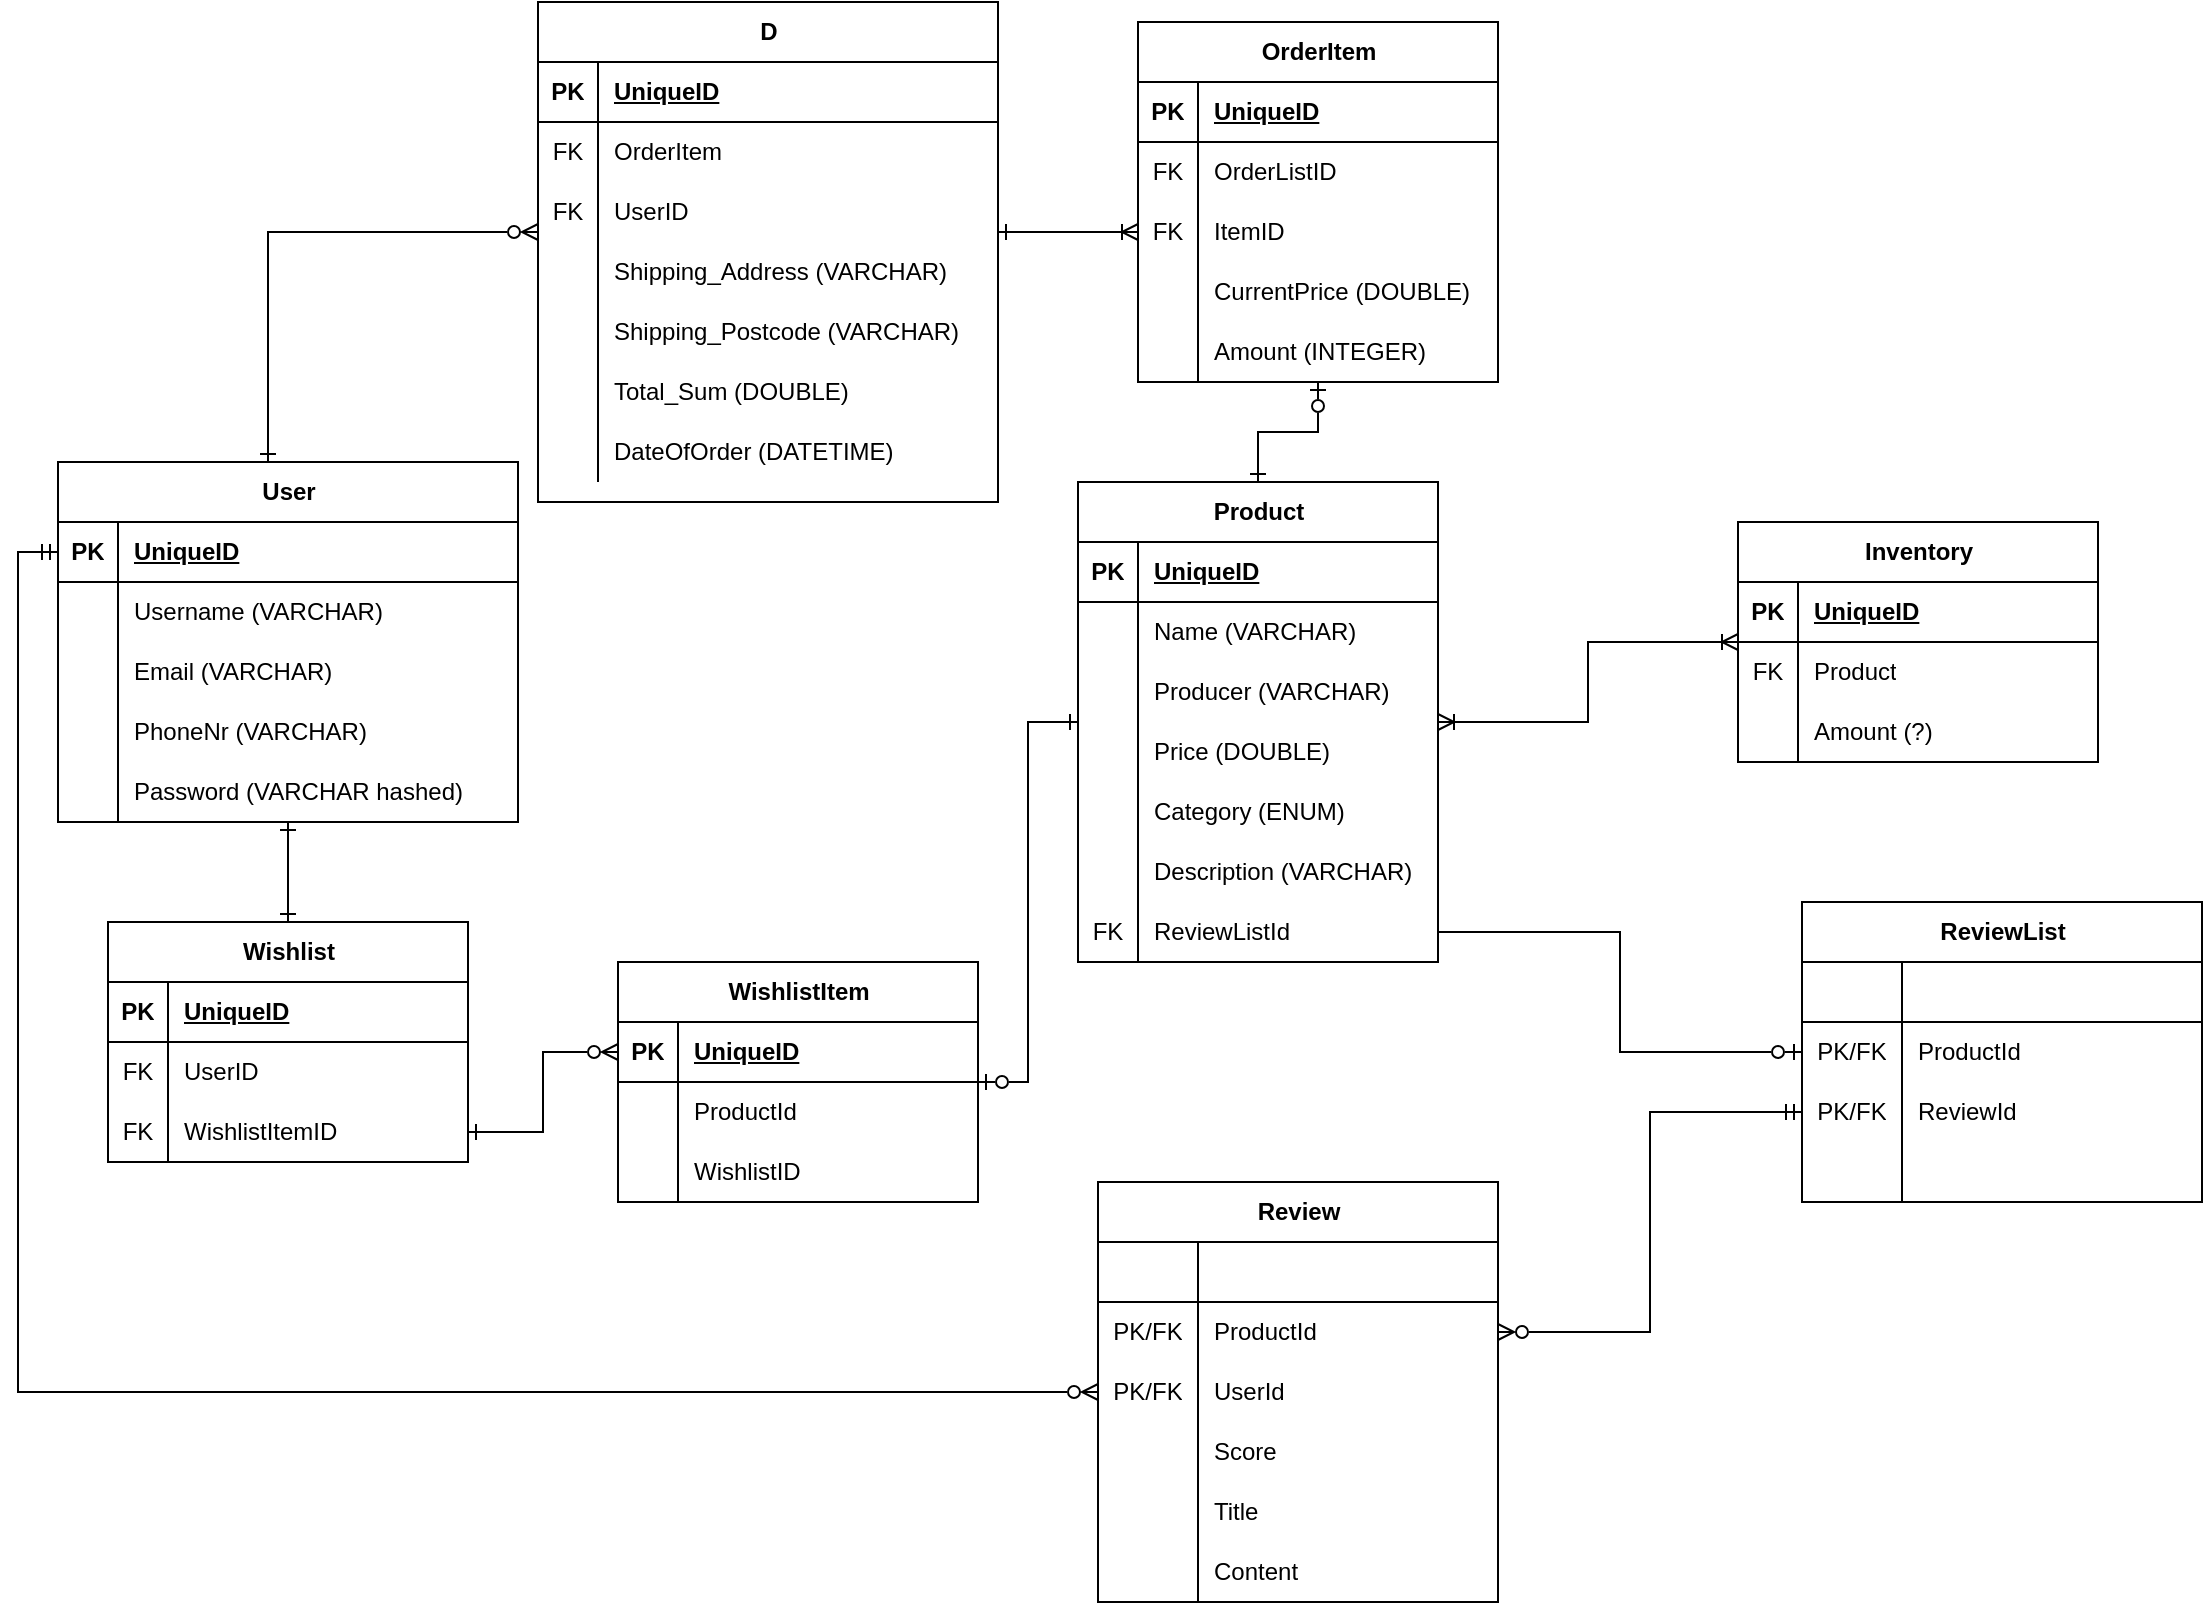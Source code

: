 <mxfile version="24.0.7" type="github">
  <diagram id="R2lEEEUBdFMjLlhIrx00" name="Page-1">
    <mxGraphModel dx="2029" dy="629" grid="1" gridSize="10" guides="1" tooltips="1" connect="1" arrows="1" fold="1" page="1" pageScale="1" pageWidth="850" pageHeight="1100" math="0" shadow="0" extFonts="Permanent Marker^https://fonts.googleapis.com/css?family=Permanent+Marker">
      <root>
        <mxCell id="0" />
        <mxCell id="1" parent="0" />
        <mxCell id="DJUiow1Cfxg7lf9cfvdD-34" style="edgeStyle=orthogonalEdgeStyle;rounded=0;orthogonalLoop=1;jettySize=auto;html=1;startArrow=ERone;startFill=0;endArrow=ERzeroToMany;endFill=0;" parent="1" source="th27oVqw4WXp6a2z_msf-1" target="th27oVqw4WXp6a2z_msf-30" edge="1">
          <mxGeometry relative="1" as="geometry">
            <Array as="points">
              <mxPoint x="-715" y="175" />
            </Array>
          </mxGeometry>
        </mxCell>
        <mxCell id="DJUiow1Cfxg7lf9cfvdD-64" style="edgeStyle=orthogonalEdgeStyle;rounded=0;orthogonalLoop=1;jettySize=auto;html=1;startArrow=ERone;startFill=0;endArrow=ERone;endFill=0;" parent="1" source="th27oVqw4WXp6a2z_msf-1" target="DJUiow1Cfxg7lf9cfvdD-36" edge="1">
          <mxGeometry relative="1" as="geometry" />
        </mxCell>
        <mxCell id="th27oVqw4WXp6a2z_msf-1" value="User" style="shape=table;startSize=30;container=1;collapsible=1;childLayout=tableLayout;fixedRows=1;rowLines=0;fontStyle=1;align=center;resizeLast=1;html=1;" parent="1" vertex="1">
          <mxGeometry x="-820" y="290" width="230" height="180" as="geometry" />
        </mxCell>
        <mxCell id="th27oVqw4WXp6a2z_msf-2" value="" style="shape=tableRow;horizontal=0;startSize=0;swimlaneHead=0;swimlaneBody=0;fillColor=none;collapsible=0;dropTarget=0;points=[[0,0.5],[1,0.5]];portConstraint=eastwest;top=0;left=0;right=0;bottom=1;" parent="th27oVqw4WXp6a2z_msf-1" vertex="1">
          <mxGeometry y="30" width="230" height="30" as="geometry" />
        </mxCell>
        <mxCell id="th27oVqw4WXp6a2z_msf-3" value="PK" style="shape=partialRectangle;connectable=0;fillColor=none;top=0;left=0;bottom=0;right=0;fontStyle=1;overflow=hidden;whiteSpace=wrap;html=1;" parent="th27oVqw4WXp6a2z_msf-2" vertex="1">
          <mxGeometry width="30" height="30" as="geometry">
            <mxRectangle width="30" height="30" as="alternateBounds" />
          </mxGeometry>
        </mxCell>
        <mxCell id="th27oVqw4WXp6a2z_msf-4" value="UniqueID" style="shape=partialRectangle;connectable=0;fillColor=none;top=0;left=0;bottom=0;right=0;align=left;spacingLeft=6;fontStyle=5;overflow=hidden;whiteSpace=wrap;html=1;" parent="th27oVqw4WXp6a2z_msf-2" vertex="1">
          <mxGeometry x="30" width="200" height="30" as="geometry">
            <mxRectangle width="200" height="30" as="alternateBounds" />
          </mxGeometry>
        </mxCell>
        <mxCell id="th27oVqw4WXp6a2z_msf-5" value="" style="shape=tableRow;horizontal=0;startSize=0;swimlaneHead=0;swimlaneBody=0;fillColor=none;collapsible=0;dropTarget=0;points=[[0,0.5],[1,0.5]];portConstraint=eastwest;top=0;left=0;right=0;bottom=0;" parent="th27oVqw4WXp6a2z_msf-1" vertex="1">
          <mxGeometry y="60" width="230" height="30" as="geometry" />
        </mxCell>
        <mxCell id="th27oVqw4WXp6a2z_msf-6" value="" style="shape=partialRectangle;connectable=0;fillColor=none;top=0;left=0;bottom=0;right=0;editable=1;overflow=hidden;whiteSpace=wrap;html=1;" parent="th27oVqw4WXp6a2z_msf-5" vertex="1">
          <mxGeometry width="30" height="30" as="geometry">
            <mxRectangle width="30" height="30" as="alternateBounds" />
          </mxGeometry>
        </mxCell>
        <mxCell id="th27oVqw4WXp6a2z_msf-7" value="Username (VARCHAR)" style="shape=partialRectangle;connectable=0;fillColor=none;top=0;left=0;bottom=0;right=0;align=left;spacingLeft=6;overflow=hidden;whiteSpace=wrap;html=1;" parent="th27oVqw4WXp6a2z_msf-5" vertex="1">
          <mxGeometry x="30" width="200" height="30" as="geometry">
            <mxRectangle width="200" height="30" as="alternateBounds" />
          </mxGeometry>
        </mxCell>
        <mxCell id="VinNn1l3548uXFF9UnVH-43" value="" style="shape=tableRow;horizontal=0;startSize=0;swimlaneHead=0;swimlaneBody=0;fillColor=none;collapsible=0;dropTarget=0;points=[[0,0.5],[1,0.5]];portConstraint=eastwest;top=0;left=0;right=0;bottom=0;" parent="th27oVqw4WXp6a2z_msf-1" vertex="1">
          <mxGeometry y="90" width="230" height="30" as="geometry" />
        </mxCell>
        <mxCell id="VinNn1l3548uXFF9UnVH-44" value="" style="shape=partialRectangle;connectable=0;fillColor=none;top=0;left=0;bottom=0;right=0;editable=1;overflow=hidden;whiteSpace=wrap;html=1;" parent="VinNn1l3548uXFF9UnVH-43" vertex="1">
          <mxGeometry width="30" height="30" as="geometry">
            <mxRectangle width="30" height="30" as="alternateBounds" />
          </mxGeometry>
        </mxCell>
        <mxCell id="VinNn1l3548uXFF9UnVH-45" value="Email (VARCHAR)" style="shape=partialRectangle;connectable=0;fillColor=none;top=0;left=0;bottom=0;right=0;align=left;spacingLeft=6;overflow=hidden;whiteSpace=wrap;html=1;" parent="VinNn1l3548uXFF9UnVH-43" vertex="1">
          <mxGeometry x="30" width="200" height="30" as="geometry">
            <mxRectangle width="200" height="30" as="alternateBounds" />
          </mxGeometry>
        </mxCell>
        <mxCell id="th27oVqw4WXp6a2z_msf-11" value="" style="shape=tableRow;horizontal=0;startSize=0;swimlaneHead=0;swimlaneBody=0;fillColor=none;collapsible=0;dropTarget=0;points=[[0,0.5],[1,0.5]];portConstraint=eastwest;top=0;left=0;right=0;bottom=0;" parent="th27oVqw4WXp6a2z_msf-1" vertex="1">
          <mxGeometry y="120" width="230" height="30" as="geometry" />
        </mxCell>
        <mxCell id="th27oVqw4WXp6a2z_msf-12" value="" style="shape=partialRectangle;connectable=0;fillColor=none;top=0;left=0;bottom=0;right=0;editable=1;overflow=hidden;whiteSpace=wrap;html=1;" parent="th27oVqw4WXp6a2z_msf-11" vertex="1">
          <mxGeometry width="30" height="30" as="geometry">
            <mxRectangle width="30" height="30" as="alternateBounds" />
          </mxGeometry>
        </mxCell>
        <mxCell id="th27oVqw4WXp6a2z_msf-13" value="PhoneNr (VARCHAR)" style="shape=partialRectangle;connectable=0;fillColor=none;top=0;left=0;bottom=0;right=0;align=left;spacingLeft=6;overflow=hidden;whiteSpace=wrap;html=1;" parent="th27oVqw4WXp6a2z_msf-11" vertex="1">
          <mxGeometry x="30" width="200" height="30" as="geometry">
            <mxRectangle width="200" height="30" as="alternateBounds" />
          </mxGeometry>
        </mxCell>
        <mxCell id="VinNn1l3548uXFF9UnVH-67" style="shape=tableRow;horizontal=0;startSize=0;swimlaneHead=0;swimlaneBody=0;fillColor=none;collapsible=0;dropTarget=0;points=[[0,0.5],[1,0.5]];portConstraint=eastwest;top=0;left=0;right=0;bottom=0;" parent="th27oVqw4WXp6a2z_msf-1" vertex="1">
          <mxGeometry y="150" width="230" height="30" as="geometry" />
        </mxCell>
        <mxCell id="VinNn1l3548uXFF9UnVH-68" style="shape=partialRectangle;connectable=0;fillColor=none;top=0;left=0;bottom=0;right=0;editable=1;overflow=hidden;whiteSpace=wrap;html=1;" parent="VinNn1l3548uXFF9UnVH-67" vertex="1">
          <mxGeometry width="30" height="30" as="geometry">
            <mxRectangle width="30" height="30" as="alternateBounds" />
          </mxGeometry>
        </mxCell>
        <mxCell id="VinNn1l3548uXFF9UnVH-69" value="Password (VARCHAR hashed)" style="shape=partialRectangle;connectable=0;fillColor=none;top=0;left=0;bottom=0;right=0;align=left;spacingLeft=6;overflow=hidden;whiteSpace=wrap;html=1;" parent="VinNn1l3548uXFF9UnVH-67" vertex="1">
          <mxGeometry x="30" width="200" height="30" as="geometry">
            <mxRectangle width="200" height="30" as="alternateBounds" />
          </mxGeometry>
        </mxCell>
        <mxCell id="DJUiow1Cfxg7lf9cfvdD-78" style="edgeStyle=orthogonalEdgeStyle;rounded=0;orthogonalLoop=1;jettySize=auto;html=1;startArrow=ERone;startFill=0;endArrow=ERoneToMany;endFill=0;" parent="1" source="th27oVqw4WXp6a2z_msf-30" target="DJUiow1Cfxg7lf9cfvdD-65" edge="1">
          <mxGeometry relative="1" as="geometry">
            <Array as="points">
              <mxPoint x="-310" y="175" />
              <mxPoint x="-310" y="175" />
            </Array>
          </mxGeometry>
        </mxCell>
        <mxCell id="th27oVqw4WXp6a2z_msf-30" value="D" style="shape=table;startSize=30;container=1;collapsible=1;childLayout=tableLayout;fixedRows=1;rowLines=0;fontStyle=1;align=center;resizeLast=1;html=1;" parent="1" vertex="1">
          <mxGeometry x="-580" y="60" width="230" height="250" as="geometry" />
        </mxCell>
        <mxCell id="th27oVqw4WXp6a2z_msf-31" value="" style="shape=tableRow;horizontal=0;startSize=0;swimlaneHead=0;swimlaneBody=0;fillColor=none;collapsible=0;dropTarget=0;points=[[0,0.5],[1,0.5]];portConstraint=eastwest;top=0;left=0;right=0;bottom=1;" parent="th27oVqw4WXp6a2z_msf-30" vertex="1">
          <mxGeometry y="30" width="230" height="30" as="geometry" />
        </mxCell>
        <mxCell id="th27oVqw4WXp6a2z_msf-32" value="PK" style="shape=partialRectangle;connectable=0;fillColor=none;top=0;left=0;bottom=0;right=0;fontStyle=1;overflow=hidden;whiteSpace=wrap;html=1;" parent="th27oVqw4WXp6a2z_msf-31" vertex="1">
          <mxGeometry width="30" height="30" as="geometry">
            <mxRectangle width="30" height="30" as="alternateBounds" />
          </mxGeometry>
        </mxCell>
        <mxCell id="th27oVqw4WXp6a2z_msf-33" value="UniqueID" style="shape=partialRectangle;connectable=0;fillColor=none;top=0;left=0;bottom=0;right=0;align=left;spacingLeft=6;fontStyle=5;overflow=hidden;whiteSpace=wrap;html=1;" parent="th27oVqw4WXp6a2z_msf-31" vertex="1">
          <mxGeometry x="30" width="200" height="30" as="geometry">
            <mxRectangle width="200" height="30" as="alternateBounds" />
          </mxGeometry>
        </mxCell>
        <mxCell id="th27oVqw4WXp6a2z_msf-34" value="" style="shape=tableRow;horizontal=0;startSize=0;swimlaneHead=0;swimlaneBody=0;fillColor=none;collapsible=0;dropTarget=0;points=[[0,0.5],[1,0.5]];portConstraint=eastwest;top=0;left=0;right=0;bottom=0;" parent="th27oVqw4WXp6a2z_msf-30" vertex="1">
          <mxGeometry y="60" width="230" height="30" as="geometry" />
        </mxCell>
        <mxCell id="th27oVqw4WXp6a2z_msf-35" value="FK" style="shape=partialRectangle;connectable=0;fillColor=none;top=0;left=0;bottom=0;right=0;editable=1;overflow=hidden;whiteSpace=wrap;html=1;" parent="th27oVqw4WXp6a2z_msf-34" vertex="1">
          <mxGeometry width="30" height="30" as="geometry">
            <mxRectangle width="30" height="30" as="alternateBounds" />
          </mxGeometry>
        </mxCell>
        <mxCell id="th27oVqw4WXp6a2z_msf-36" value="OrderItem" style="shape=partialRectangle;connectable=0;fillColor=none;top=0;left=0;bottom=0;right=0;align=left;spacingLeft=6;overflow=hidden;whiteSpace=wrap;html=1;" parent="th27oVqw4WXp6a2z_msf-34" vertex="1">
          <mxGeometry x="30" width="200" height="30" as="geometry">
            <mxRectangle width="200" height="30" as="alternateBounds" />
          </mxGeometry>
        </mxCell>
        <mxCell id="th27oVqw4WXp6a2z_msf-37" value="" style="shape=tableRow;horizontal=0;startSize=0;swimlaneHead=0;swimlaneBody=0;fillColor=none;collapsible=0;dropTarget=0;points=[[0,0.5],[1,0.5]];portConstraint=eastwest;top=0;left=0;right=0;bottom=0;" parent="th27oVqw4WXp6a2z_msf-30" vertex="1">
          <mxGeometry y="90" width="230" height="30" as="geometry" />
        </mxCell>
        <mxCell id="th27oVqw4WXp6a2z_msf-38" value="FK" style="shape=partialRectangle;connectable=0;fillColor=none;top=0;left=0;bottom=0;right=0;editable=1;overflow=hidden;whiteSpace=wrap;html=1;" parent="th27oVqw4WXp6a2z_msf-37" vertex="1">
          <mxGeometry width="30" height="30" as="geometry">
            <mxRectangle width="30" height="30" as="alternateBounds" />
          </mxGeometry>
        </mxCell>
        <mxCell id="th27oVqw4WXp6a2z_msf-39" value="UserID" style="shape=partialRectangle;connectable=0;fillColor=none;top=0;left=0;bottom=0;right=0;align=left;spacingLeft=6;overflow=hidden;whiteSpace=wrap;html=1;" parent="th27oVqw4WXp6a2z_msf-37" vertex="1">
          <mxGeometry x="30" width="200" height="30" as="geometry">
            <mxRectangle width="200" height="30" as="alternateBounds" />
          </mxGeometry>
        </mxCell>
        <mxCell id="DJUiow1Cfxg7lf9cfvdD-1" style="shape=tableRow;horizontal=0;startSize=0;swimlaneHead=0;swimlaneBody=0;fillColor=none;collapsible=0;dropTarget=0;points=[[0,0.5],[1,0.5]];portConstraint=eastwest;top=0;left=0;right=0;bottom=0;" parent="th27oVqw4WXp6a2z_msf-30" vertex="1">
          <mxGeometry y="120" width="230" height="30" as="geometry" />
        </mxCell>
        <mxCell id="DJUiow1Cfxg7lf9cfvdD-2" style="shape=partialRectangle;connectable=0;fillColor=none;top=0;left=0;bottom=0;right=0;editable=1;overflow=hidden;whiteSpace=wrap;html=1;" parent="DJUiow1Cfxg7lf9cfvdD-1" vertex="1">
          <mxGeometry width="30" height="30" as="geometry">
            <mxRectangle width="30" height="30" as="alternateBounds" />
          </mxGeometry>
        </mxCell>
        <mxCell id="DJUiow1Cfxg7lf9cfvdD-3" value="Shipping_Address (VARCHAR)" style="shape=partialRectangle;connectable=0;fillColor=none;top=0;left=0;bottom=0;right=0;align=left;spacingLeft=6;overflow=hidden;whiteSpace=wrap;html=1;" parent="DJUiow1Cfxg7lf9cfvdD-1" vertex="1">
          <mxGeometry x="30" width="200" height="30" as="geometry">
            <mxRectangle width="200" height="30" as="alternateBounds" />
          </mxGeometry>
        </mxCell>
        <mxCell id="DJUiow1Cfxg7lf9cfvdD-4" style="shape=tableRow;horizontal=0;startSize=0;swimlaneHead=0;swimlaneBody=0;fillColor=none;collapsible=0;dropTarget=0;points=[[0,0.5],[1,0.5]];portConstraint=eastwest;top=0;left=0;right=0;bottom=0;" parent="th27oVqw4WXp6a2z_msf-30" vertex="1">
          <mxGeometry y="150" width="230" height="30" as="geometry" />
        </mxCell>
        <mxCell id="DJUiow1Cfxg7lf9cfvdD-5" style="shape=partialRectangle;connectable=0;fillColor=none;top=0;left=0;bottom=0;right=0;editable=1;overflow=hidden;whiteSpace=wrap;html=1;" parent="DJUiow1Cfxg7lf9cfvdD-4" vertex="1">
          <mxGeometry width="30" height="30" as="geometry">
            <mxRectangle width="30" height="30" as="alternateBounds" />
          </mxGeometry>
        </mxCell>
        <mxCell id="DJUiow1Cfxg7lf9cfvdD-6" value="Shipping_Postcode (VARCHAR)" style="shape=partialRectangle;connectable=0;fillColor=none;top=0;left=0;bottom=0;right=0;align=left;spacingLeft=6;overflow=hidden;whiteSpace=wrap;html=1;" parent="DJUiow1Cfxg7lf9cfvdD-4" vertex="1">
          <mxGeometry x="30" width="200" height="30" as="geometry">
            <mxRectangle width="200" height="30" as="alternateBounds" />
          </mxGeometry>
        </mxCell>
        <mxCell id="DJUiow1Cfxg7lf9cfvdD-94" style="shape=tableRow;horizontal=0;startSize=0;swimlaneHead=0;swimlaneBody=0;fillColor=none;collapsible=0;dropTarget=0;points=[[0,0.5],[1,0.5]];portConstraint=eastwest;top=0;left=0;right=0;bottom=0;" parent="th27oVqw4WXp6a2z_msf-30" vertex="1">
          <mxGeometry y="180" width="230" height="30" as="geometry" />
        </mxCell>
        <mxCell id="DJUiow1Cfxg7lf9cfvdD-95" style="shape=partialRectangle;connectable=0;fillColor=none;top=0;left=0;bottom=0;right=0;editable=1;overflow=hidden;whiteSpace=wrap;html=1;" parent="DJUiow1Cfxg7lf9cfvdD-94" vertex="1">
          <mxGeometry width="30" height="30" as="geometry">
            <mxRectangle width="30" height="30" as="alternateBounds" />
          </mxGeometry>
        </mxCell>
        <mxCell id="DJUiow1Cfxg7lf9cfvdD-96" value="Total_Sum (DOUBLE)" style="shape=partialRectangle;connectable=0;fillColor=none;top=0;left=0;bottom=0;right=0;align=left;spacingLeft=6;overflow=hidden;whiteSpace=wrap;html=1;" parent="DJUiow1Cfxg7lf9cfvdD-94" vertex="1">
          <mxGeometry x="30" width="200" height="30" as="geometry">
            <mxRectangle width="200" height="30" as="alternateBounds" />
          </mxGeometry>
        </mxCell>
        <mxCell id="uQhkTg4sTUJETp9bpeKi-1" style="shape=tableRow;horizontal=0;startSize=0;swimlaneHead=0;swimlaneBody=0;fillColor=none;collapsible=0;dropTarget=0;points=[[0,0.5],[1,0.5]];portConstraint=eastwest;top=0;left=0;right=0;bottom=0;" vertex="1" parent="th27oVqw4WXp6a2z_msf-30">
          <mxGeometry y="210" width="230" height="30" as="geometry" />
        </mxCell>
        <mxCell id="uQhkTg4sTUJETp9bpeKi-2" value="" style="shape=partialRectangle;connectable=0;fillColor=none;top=0;left=0;bottom=0;right=0;editable=1;overflow=hidden;whiteSpace=wrap;html=1;" vertex="1" parent="uQhkTg4sTUJETp9bpeKi-1">
          <mxGeometry width="30" height="30" as="geometry">
            <mxRectangle width="30" height="30" as="alternateBounds" />
          </mxGeometry>
        </mxCell>
        <mxCell id="uQhkTg4sTUJETp9bpeKi-3" value="DateOfOrder (DATETIME)" style="shape=partialRectangle;connectable=0;fillColor=none;top=0;left=0;bottom=0;right=0;align=left;spacingLeft=6;overflow=hidden;whiteSpace=wrap;html=1;" vertex="1" parent="uQhkTg4sTUJETp9bpeKi-1">
          <mxGeometry x="30" width="200" height="30" as="geometry">
            <mxRectangle width="200" height="30" as="alternateBounds" />
          </mxGeometry>
        </mxCell>
        <mxCell id="DJUiow1Cfxg7lf9cfvdD-80" style="edgeStyle=orthogonalEdgeStyle;rounded=0;orthogonalLoop=1;jettySize=auto;html=1;startArrow=ERone;startFill=0;endArrow=ERzeroToOne;endFill=0;" parent="1" source="th27oVqw4WXp6a2z_msf-44" target="DJUiow1Cfxg7lf9cfvdD-65" edge="1">
          <mxGeometry relative="1" as="geometry" />
        </mxCell>
        <mxCell id="th27oVqw4WXp6a2z_msf-44" value="Product" style="shape=table;startSize=30;container=1;collapsible=1;childLayout=tableLayout;fixedRows=1;rowLines=0;fontStyle=1;align=center;resizeLast=1;html=1;" parent="1" vertex="1">
          <mxGeometry x="-310" y="300" width="180" height="240" as="geometry" />
        </mxCell>
        <mxCell id="th27oVqw4WXp6a2z_msf-45" value="" style="shape=tableRow;horizontal=0;startSize=0;swimlaneHead=0;swimlaneBody=0;fillColor=none;collapsible=0;dropTarget=0;points=[[0,0.5],[1,0.5]];portConstraint=eastwest;top=0;left=0;right=0;bottom=1;" parent="th27oVqw4WXp6a2z_msf-44" vertex="1">
          <mxGeometry y="30" width="180" height="30" as="geometry" />
        </mxCell>
        <mxCell id="th27oVqw4WXp6a2z_msf-46" value="PK" style="shape=partialRectangle;connectable=0;fillColor=none;top=0;left=0;bottom=0;right=0;fontStyle=1;overflow=hidden;whiteSpace=wrap;html=1;" parent="th27oVqw4WXp6a2z_msf-45" vertex="1">
          <mxGeometry width="30" height="30" as="geometry">
            <mxRectangle width="30" height="30" as="alternateBounds" />
          </mxGeometry>
        </mxCell>
        <mxCell id="th27oVqw4WXp6a2z_msf-47" value="UniqueID" style="shape=partialRectangle;connectable=0;fillColor=none;top=0;left=0;bottom=0;right=0;align=left;spacingLeft=6;fontStyle=5;overflow=hidden;whiteSpace=wrap;html=1;" parent="th27oVqw4WXp6a2z_msf-45" vertex="1">
          <mxGeometry x="30" width="150" height="30" as="geometry">
            <mxRectangle width="150" height="30" as="alternateBounds" />
          </mxGeometry>
        </mxCell>
        <mxCell id="th27oVqw4WXp6a2z_msf-48" value="" style="shape=tableRow;horizontal=0;startSize=0;swimlaneHead=0;swimlaneBody=0;fillColor=none;collapsible=0;dropTarget=0;points=[[0,0.5],[1,0.5]];portConstraint=eastwest;top=0;left=0;right=0;bottom=0;" parent="th27oVqw4WXp6a2z_msf-44" vertex="1">
          <mxGeometry y="60" width="180" height="30" as="geometry" />
        </mxCell>
        <mxCell id="th27oVqw4WXp6a2z_msf-49" value="" style="shape=partialRectangle;connectable=0;fillColor=none;top=0;left=0;bottom=0;right=0;editable=1;overflow=hidden;whiteSpace=wrap;html=1;" parent="th27oVqw4WXp6a2z_msf-48" vertex="1">
          <mxGeometry width="30" height="30" as="geometry">
            <mxRectangle width="30" height="30" as="alternateBounds" />
          </mxGeometry>
        </mxCell>
        <mxCell id="th27oVqw4WXp6a2z_msf-50" value="Name (VARCHAR)" style="shape=partialRectangle;connectable=0;fillColor=none;top=0;left=0;bottom=0;right=0;align=left;spacingLeft=6;overflow=hidden;whiteSpace=wrap;html=1;" parent="th27oVqw4WXp6a2z_msf-48" vertex="1">
          <mxGeometry x="30" width="150" height="30" as="geometry">
            <mxRectangle width="150" height="30" as="alternateBounds" />
          </mxGeometry>
        </mxCell>
        <mxCell id="th27oVqw4WXp6a2z_msf-51" value="" style="shape=tableRow;horizontal=0;startSize=0;swimlaneHead=0;swimlaneBody=0;fillColor=none;collapsible=0;dropTarget=0;points=[[0,0.5],[1,0.5]];portConstraint=eastwest;top=0;left=0;right=0;bottom=0;" parent="th27oVqw4WXp6a2z_msf-44" vertex="1">
          <mxGeometry y="90" width="180" height="30" as="geometry" />
        </mxCell>
        <mxCell id="th27oVqw4WXp6a2z_msf-52" value="" style="shape=partialRectangle;connectable=0;fillColor=none;top=0;left=0;bottom=0;right=0;editable=1;overflow=hidden;whiteSpace=wrap;html=1;" parent="th27oVqw4WXp6a2z_msf-51" vertex="1">
          <mxGeometry width="30" height="30" as="geometry">
            <mxRectangle width="30" height="30" as="alternateBounds" />
          </mxGeometry>
        </mxCell>
        <mxCell id="th27oVqw4WXp6a2z_msf-53" value="Producer (VARCHAR)" style="shape=partialRectangle;connectable=0;fillColor=none;top=0;left=0;bottom=0;right=0;align=left;spacingLeft=6;overflow=hidden;whiteSpace=wrap;html=1;" parent="th27oVqw4WXp6a2z_msf-51" vertex="1">
          <mxGeometry x="30" width="150" height="30" as="geometry">
            <mxRectangle width="150" height="30" as="alternateBounds" />
          </mxGeometry>
        </mxCell>
        <mxCell id="th27oVqw4WXp6a2z_msf-54" value="" style="shape=tableRow;horizontal=0;startSize=0;swimlaneHead=0;swimlaneBody=0;fillColor=none;collapsible=0;dropTarget=0;points=[[0,0.5],[1,0.5]];portConstraint=eastwest;top=0;left=0;right=0;bottom=0;" parent="th27oVqw4WXp6a2z_msf-44" vertex="1">
          <mxGeometry y="120" width="180" height="30" as="geometry" />
        </mxCell>
        <mxCell id="th27oVqw4WXp6a2z_msf-55" value="" style="shape=partialRectangle;connectable=0;fillColor=none;top=0;left=0;bottom=0;right=0;editable=1;overflow=hidden;whiteSpace=wrap;html=1;" parent="th27oVqw4WXp6a2z_msf-54" vertex="1">
          <mxGeometry width="30" height="30" as="geometry">
            <mxRectangle width="30" height="30" as="alternateBounds" />
          </mxGeometry>
        </mxCell>
        <mxCell id="th27oVqw4WXp6a2z_msf-56" value="Price (DOUBLE)" style="shape=partialRectangle;connectable=0;fillColor=none;top=0;left=0;bottom=0;right=0;align=left;spacingLeft=6;overflow=hidden;whiteSpace=wrap;html=1;" parent="th27oVqw4WXp6a2z_msf-54" vertex="1">
          <mxGeometry x="30" width="150" height="30" as="geometry">
            <mxRectangle width="150" height="30" as="alternateBounds" />
          </mxGeometry>
        </mxCell>
        <mxCell id="th27oVqw4WXp6a2z_msf-57" style="shape=tableRow;horizontal=0;startSize=0;swimlaneHead=0;swimlaneBody=0;fillColor=none;collapsible=0;dropTarget=0;points=[[0,0.5],[1,0.5]];portConstraint=eastwest;top=0;left=0;right=0;bottom=0;" parent="th27oVqw4WXp6a2z_msf-44" vertex="1">
          <mxGeometry y="150" width="180" height="30" as="geometry" />
        </mxCell>
        <mxCell id="th27oVqw4WXp6a2z_msf-58" style="shape=partialRectangle;connectable=0;fillColor=none;top=0;left=0;bottom=0;right=0;editable=1;overflow=hidden;whiteSpace=wrap;html=1;" parent="th27oVqw4WXp6a2z_msf-57" vertex="1">
          <mxGeometry width="30" height="30" as="geometry">
            <mxRectangle width="30" height="30" as="alternateBounds" />
          </mxGeometry>
        </mxCell>
        <mxCell id="th27oVqw4WXp6a2z_msf-59" value="Category (ENUM)" style="shape=partialRectangle;connectable=0;fillColor=none;top=0;left=0;bottom=0;right=0;align=left;spacingLeft=6;overflow=hidden;whiteSpace=wrap;html=1;" parent="th27oVqw4WXp6a2z_msf-57" vertex="1">
          <mxGeometry x="30" width="150" height="30" as="geometry">
            <mxRectangle width="150" height="30" as="alternateBounds" />
          </mxGeometry>
        </mxCell>
        <mxCell id="DJUiow1Cfxg7lf9cfvdD-10" style="shape=tableRow;horizontal=0;startSize=0;swimlaneHead=0;swimlaneBody=0;fillColor=none;collapsible=0;dropTarget=0;points=[[0,0.5],[1,0.5]];portConstraint=eastwest;top=0;left=0;right=0;bottom=0;" parent="th27oVqw4WXp6a2z_msf-44" vertex="1">
          <mxGeometry y="180" width="180" height="30" as="geometry" />
        </mxCell>
        <mxCell id="DJUiow1Cfxg7lf9cfvdD-11" style="shape=partialRectangle;connectable=0;fillColor=none;top=0;left=0;bottom=0;right=0;editable=1;overflow=hidden;whiteSpace=wrap;html=1;" parent="DJUiow1Cfxg7lf9cfvdD-10" vertex="1">
          <mxGeometry width="30" height="30" as="geometry">
            <mxRectangle width="30" height="30" as="alternateBounds" />
          </mxGeometry>
        </mxCell>
        <mxCell id="DJUiow1Cfxg7lf9cfvdD-12" value="Description (VARCHAR)" style="shape=partialRectangle;connectable=0;fillColor=none;top=0;left=0;bottom=0;right=0;align=left;spacingLeft=6;overflow=hidden;whiteSpace=wrap;html=1;" parent="DJUiow1Cfxg7lf9cfvdD-10" vertex="1">
          <mxGeometry x="30" width="150" height="30" as="geometry">
            <mxRectangle width="150" height="30" as="alternateBounds" />
          </mxGeometry>
        </mxCell>
        <mxCell id="VinNn1l3548uXFF9UnVH-1" style="shape=tableRow;horizontal=0;startSize=0;swimlaneHead=0;swimlaneBody=0;fillColor=none;collapsible=0;dropTarget=0;points=[[0,0.5],[1,0.5]];portConstraint=eastwest;top=0;left=0;right=0;bottom=0;" parent="th27oVqw4WXp6a2z_msf-44" vertex="1">
          <mxGeometry y="210" width="180" height="30" as="geometry" />
        </mxCell>
        <mxCell id="VinNn1l3548uXFF9UnVH-2" value="FK" style="shape=partialRectangle;connectable=0;fillColor=none;top=0;left=0;bottom=0;right=0;editable=1;overflow=hidden;whiteSpace=wrap;html=1;" parent="VinNn1l3548uXFF9UnVH-1" vertex="1">
          <mxGeometry width="30" height="30" as="geometry">
            <mxRectangle width="30" height="30" as="alternateBounds" />
          </mxGeometry>
        </mxCell>
        <mxCell id="VinNn1l3548uXFF9UnVH-3" value="ReviewListId" style="shape=partialRectangle;connectable=0;fillColor=none;top=0;left=0;bottom=0;right=0;align=left;spacingLeft=6;overflow=hidden;whiteSpace=wrap;html=1;" parent="VinNn1l3548uXFF9UnVH-1" vertex="1">
          <mxGeometry x="30" width="150" height="30" as="geometry">
            <mxRectangle width="150" height="30" as="alternateBounds" />
          </mxGeometry>
        </mxCell>
        <mxCell id="th27oVqw4WXp6a2z_msf-74" style="edgeStyle=orthogonalEdgeStyle;rounded=0;orthogonalLoop=1;jettySize=auto;html=1;startArrow=ERoneToMany;startFill=0;endArrow=ERoneToMany;endFill=0;" parent="1" source="th27oVqw4WXp6a2z_msf-61" target="th27oVqw4WXp6a2z_msf-44" edge="1">
          <mxGeometry relative="1" as="geometry" />
        </mxCell>
        <mxCell id="th27oVqw4WXp6a2z_msf-61" value="Inventory" style="shape=table;startSize=30;container=1;collapsible=1;childLayout=tableLayout;fixedRows=1;rowLines=0;fontStyle=1;align=center;resizeLast=1;html=1;" parent="1" vertex="1">
          <mxGeometry x="20" y="320" width="180" height="120" as="geometry" />
        </mxCell>
        <mxCell id="th27oVqw4WXp6a2z_msf-62" value="" style="shape=tableRow;horizontal=0;startSize=0;swimlaneHead=0;swimlaneBody=0;fillColor=none;collapsible=0;dropTarget=0;points=[[0,0.5],[1,0.5]];portConstraint=eastwest;top=0;left=0;right=0;bottom=1;" parent="th27oVqw4WXp6a2z_msf-61" vertex="1">
          <mxGeometry y="30" width="180" height="30" as="geometry" />
        </mxCell>
        <mxCell id="th27oVqw4WXp6a2z_msf-63" value="PK" style="shape=partialRectangle;connectable=0;fillColor=none;top=0;left=0;bottom=0;right=0;fontStyle=1;overflow=hidden;whiteSpace=wrap;html=1;" parent="th27oVqw4WXp6a2z_msf-62" vertex="1">
          <mxGeometry width="30" height="30" as="geometry">
            <mxRectangle width="30" height="30" as="alternateBounds" />
          </mxGeometry>
        </mxCell>
        <mxCell id="th27oVqw4WXp6a2z_msf-64" value="UniqueID" style="shape=partialRectangle;connectable=0;fillColor=none;top=0;left=0;bottom=0;right=0;align=left;spacingLeft=6;fontStyle=5;overflow=hidden;whiteSpace=wrap;html=1;" parent="th27oVqw4WXp6a2z_msf-62" vertex="1">
          <mxGeometry x="30" width="150" height="30" as="geometry">
            <mxRectangle width="150" height="30" as="alternateBounds" />
          </mxGeometry>
        </mxCell>
        <mxCell id="th27oVqw4WXp6a2z_msf-65" value="" style="shape=tableRow;horizontal=0;startSize=0;swimlaneHead=0;swimlaneBody=0;fillColor=none;collapsible=0;dropTarget=0;points=[[0,0.5],[1,0.5]];portConstraint=eastwest;top=0;left=0;right=0;bottom=0;" parent="th27oVqw4WXp6a2z_msf-61" vertex="1">
          <mxGeometry y="60" width="180" height="30" as="geometry" />
        </mxCell>
        <mxCell id="th27oVqw4WXp6a2z_msf-66" value="FK" style="shape=partialRectangle;connectable=0;fillColor=none;top=0;left=0;bottom=0;right=0;editable=1;overflow=hidden;whiteSpace=wrap;html=1;" parent="th27oVqw4WXp6a2z_msf-65" vertex="1">
          <mxGeometry width="30" height="30" as="geometry">
            <mxRectangle width="30" height="30" as="alternateBounds" />
          </mxGeometry>
        </mxCell>
        <mxCell id="th27oVqw4WXp6a2z_msf-67" value="Product" style="shape=partialRectangle;connectable=0;fillColor=none;top=0;left=0;bottom=0;right=0;align=left;spacingLeft=6;overflow=hidden;whiteSpace=wrap;html=1;" parent="th27oVqw4WXp6a2z_msf-65" vertex="1">
          <mxGeometry x="30" width="150" height="30" as="geometry">
            <mxRectangle width="150" height="30" as="alternateBounds" />
          </mxGeometry>
        </mxCell>
        <mxCell id="th27oVqw4WXp6a2z_msf-68" value="" style="shape=tableRow;horizontal=0;startSize=0;swimlaneHead=0;swimlaneBody=0;fillColor=none;collapsible=0;dropTarget=0;points=[[0,0.5],[1,0.5]];portConstraint=eastwest;top=0;left=0;right=0;bottom=0;" parent="th27oVqw4WXp6a2z_msf-61" vertex="1">
          <mxGeometry y="90" width="180" height="30" as="geometry" />
        </mxCell>
        <mxCell id="th27oVqw4WXp6a2z_msf-69" value="" style="shape=partialRectangle;connectable=0;fillColor=none;top=0;left=0;bottom=0;right=0;editable=1;overflow=hidden;whiteSpace=wrap;html=1;" parent="th27oVqw4WXp6a2z_msf-68" vertex="1">
          <mxGeometry width="30" height="30" as="geometry">
            <mxRectangle width="30" height="30" as="alternateBounds" />
          </mxGeometry>
        </mxCell>
        <mxCell id="th27oVqw4WXp6a2z_msf-70" value="Amount (?)" style="shape=partialRectangle;connectable=0;fillColor=none;top=0;left=0;bottom=0;right=0;align=left;spacingLeft=6;overflow=hidden;whiteSpace=wrap;html=1;" parent="th27oVqw4WXp6a2z_msf-68" vertex="1">
          <mxGeometry x="30" width="150" height="30" as="geometry">
            <mxRectangle width="150" height="30" as="alternateBounds" />
          </mxGeometry>
        </mxCell>
        <mxCell id="DJUiow1Cfxg7lf9cfvdD-63" style="edgeStyle=orthogonalEdgeStyle;rounded=0;orthogonalLoop=1;jettySize=auto;html=1;startArrow=ERone;startFill=0;endArrow=ERzeroToMany;endFill=0;entryX=0;entryY=0.5;entryDx=0;entryDy=0;exitX=1;exitY=0.5;exitDx=0;exitDy=0;" parent="1" source="DJUiow1Cfxg7lf9cfvdD-43" target="DJUiow1Cfxg7lf9cfvdD-50" edge="1">
          <mxGeometry relative="1" as="geometry" />
        </mxCell>
        <mxCell id="DJUiow1Cfxg7lf9cfvdD-36" value="Wishlist" style="shape=table;startSize=30;container=1;collapsible=1;childLayout=tableLayout;fixedRows=1;rowLines=0;fontStyle=1;align=center;resizeLast=1;html=1;" parent="1" vertex="1">
          <mxGeometry x="-795" y="520" width="180" height="120" as="geometry" />
        </mxCell>
        <mxCell id="DJUiow1Cfxg7lf9cfvdD-37" value="" style="shape=tableRow;horizontal=0;startSize=0;swimlaneHead=0;swimlaneBody=0;fillColor=none;collapsible=0;dropTarget=0;points=[[0,0.5],[1,0.5]];portConstraint=eastwest;top=0;left=0;right=0;bottom=1;" parent="DJUiow1Cfxg7lf9cfvdD-36" vertex="1">
          <mxGeometry y="30" width="180" height="30" as="geometry" />
        </mxCell>
        <mxCell id="DJUiow1Cfxg7lf9cfvdD-38" value="PK" style="shape=partialRectangle;connectable=0;fillColor=none;top=0;left=0;bottom=0;right=0;fontStyle=1;overflow=hidden;whiteSpace=wrap;html=1;" parent="DJUiow1Cfxg7lf9cfvdD-37" vertex="1">
          <mxGeometry width="30" height="30" as="geometry">
            <mxRectangle width="30" height="30" as="alternateBounds" />
          </mxGeometry>
        </mxCell>
        <mxCell id="DJUiow1Cfxg7lf9cfvdD-39" value="UniqueID" style="shape=partialRectangle;connectable=0;fillColor=none;top=0;left=0;bottom=0;right=0;align=left;spacingLeft=6;fontStyle=5;overflow=hidden;whiteSpace=wrap;html=1;" parent="DJUiow1Cfxg7lf9cfvdD-37" vertex="1">
          <mxGeometry x="30" width="150" height="30" as="geometry">
            <mxRectangle width="150" height="30" as="alternateBounds" />
          </mxGeometry>
        </mxCell>
        <mxCell id="DJUiow1Cfxg7lf9cfvdD-40" value="" style="shape=tableRow;horizontal=0;startSize=0;swimlaneHead=0;swimlaneBody=0;fillColor=none;collapsible=0;dropTarget=0;points=[[0,0.5],[1,0.5]];portConstraint=eastwest;top=0;left=0;right=0;bottom=0;" parent="DJUiow1Cfxg7lf9cfvdD-36" vertex="1">
          <mxGeometry y="60" width="180" height="30" as="geometry" />
        </mxCell>
        <mxCell id="DJUiow1Cfxg7lf9cfvdD-41" value="FK" style="shape=partialRectangle;connectable=0;fillColor=none;top=0;left=0;bottom=0;right=0;editable=1;overflow=hidden;whiteSpace=wrap;html=1;" parent="DJUiow1Cfxg7lf9cfvdD-40" vertex="1">
          <mxGeometry width="30" height="30" as="geometry">
            <mxRectangle width="30" height="30" as="alternateBounds" />
          </mxGeometry>
        </mxCell>
        <mxCell id="DJUiow1Cfxg7lf9cfvdD-42" value="UserID" style="shape=partialRectangle;connectable=0;fillColor=none;top=0;left=0;bottom=0;right=0;align=left;spacingLeft=6;overflow=hidden;whiteSpace=wrap;html=1;" parent="DJUiow1Cfxg7lf9cfvdD-40" vertex="1">
          <mxGeometry x="30" width="150" height="30" as="geometry">
            <mxRectangle width="150" height="30" as="alternateBounds" />
          </mxGeometry>
        </mxCell>
        <mxCell id="DJUiow1Cfxg7lf9cfvdD-43" value="" style="shape=tableRow;horizontal=0;startSize=0;swimlaneHead=0;swimlaneBody=0;fillColor=none;collapsible=0;dropTarget=0;points=[[0,0.5],[1,0.5]];portConstraint=eastwest;top=0;left=0;right=0;bottom=0;" parent="DJUiow1Cfxg7lf9cfvdD-36" vertex="1">
          <mxGeometry y="90" width="180" height="30" as="geometry" />
        </mxCell>
        <mxCell id="DJUiow1Cfxg7lf9cfvdD-44" value="FK" style="shape=partialRectangle;connectable=0;fillColor=none;top=0;left=0;bottom=0;right=0;editable=1;overflow=hidden;whiteSpace=wrap;html=1;" parent="DJUiow1Cfxg7lf9cfvdD-43" vertex="1">
          <mxGeometry width="30" height="30" as="geometry">
            <mxRectangle width="30" height="30" as="alternateBounds" />
          </mxGeometry>
        </mxCell>
        <mxCell id="DJUiow1Cfxg7lf9cfvdD-45" value="WishlistItemID" style="shape=partialRectangle;connectable=0;fillColor=none;top=0;left=0;bottom=0;right=0;align=left;spacingLeft=6;overflow=hidden;whiteSpace=wrap;html=1;" parent="DJUiow1Cfxg7lf9cfvdD-43" vertex="1">
          <mxGeometry x="30" width="150" height="30" as="geometry">
            <mxRectangle width="150" height="30" as="alternateBounds" />
          </mxGeometry>
        </mxCell>
        <mxCell id="DJUiow1Cfxg7lf9cfvdD-62" style="edgeStyle=orthogonalEdgeStyle;rounded=0;orthogonalLoop=1;jettySize=auto;html=1;startArrow=ERzeroToOne;startFill=0;endArrow=ERone;endFill=0;" parent="1" source="DJUiow1Cfxg7lf9cfvdD-49" target="th27oVqw4WXp6a2z_msf-44" edge="1">
          <mxGeometry relative="1" as="geometry" />
        </mxCell>
        <mxCell id="DJUiow1Cfxg7lf9cfvdD-49" value="WishlistItem" style="shape=table;startSize=30;container=1;collapsible=1;childLayout=tableLayout;fixedRows=1;rowLines=0;fontStyle=1;align=center;resizeLast=1;html=1;" parent="1" vertex="1">
          <mxGeometry x="-540" y="540" width="180" height="120" as="geometry" />
        </mxCell>
        <mxCell id="DJUiow1Cfxg7lf9cfvdD-50" value="" style="shape=tableRow;horizontal=0;startSize=0;swimlaneHead=0;swimlaneBody=0;fillColor=none;collapsible=0;dropTarget=0;points=[[0,0.5],[1,0.5]];portConstraint=eastwest;top=0;left=0;right=0;bottom=1;" parent="DJUiow1Cfxg7lf9cfvdD-49" vertex="1">
          <mxGeometry y="30" width="180" height="30" as="geometry" />
        </mxCell>
        <mxCell id="DJUiow1Cfxg7lf9cfvdD-51" value="PK" style="shape=partialRectangle;connectable=0;fillColor=none;top=0;left=0;bottom=0;right=0;fontStyle=1;overflow=hidden;whiteSpace=wrap;html=1;" parent="DJUiow1Cfxg7lf9cfvdD-50" vertex="1">
          <mxGeometry width="30" height="30" as="geometry">
            <mxRectangle width="30" height="30" as="alternateBounds" />
          </mxGeometry>
        </mxCell>
        <mxCell id="DJUiow1Cfxg7lf9cfvdD-52" value="UniqueID" style="shape=partialRectangle;connectable=0;fillColor=none;top=0;left=0;bottom=0;right=0;align=left;spacingLeft=6;fontStyle=5;overflow=hidden;whiteSpace=wrap;html=1;" parent="DJUiow1Cfxg7lf9cfvdD-50" vertex="1">
          <mxGeometry x="30" width="150" height="30" as="geometry">
            <mxRectangle width="150" height="30" as="alternateBounds" />
          </mxGeometry>
        </mxCell>
        <mxCell id="DJUiow1Cfxg7lf9cfvdD-53" value="" style="shape=tableRow;horizontal=0;startSize=0;swimlaneHead=0;swimlaneBody=0;fillColor=none;collapsible=0;dropTarget=0;points=[[0,0.5],[1,0.5]];portConstraint=eastwest;top=0;left=0;right=0;bottom=0;" parent="DJUiow1Cfxg7lf9cfvdD-49" vertex="1">
          <mxGeometry y="60" width="180" height="30" as="geometry" />
        </mxCell>
        <mxCell id="DJUiow1Cfxg7lf9cfvdD-54" value="" style="shape=partialRectangle;connectable=0;fillColor=none;top=0;left=0;bottom=0;right=0;editable=1;overflow=hidden;whiteSpace=wrap;html=1;" parent="DJUiow1Cfxg7lf9cfvdD-53" vertex="1">
          <mxGeometry width="30" height="30" as="geometry">
            <mxRectangle width="30" height="30" as="alternateBounds" />
          </mxGeometry>
        </mxCell>
        <mxCell id="DJUiow1Cfxg7lf9cfvdD-55" value="ProductId" style="shape=partialRectangle;connectable=0;fillColor=none;top=0;left=0;bottom=0;right=0;align=left;spacingLeft=6;overflow=hidden;whiteSpace=wrap;html=1;" parent="DJUiow1Cfxg7lf9cfvdD-53" vertex="1">
          <mxGeometry x="30" width="150" height="30" as="geometry">
            <mxRectangle width="150" height="30" as="alternateBounds" />
          </mxGeometry>
        </mxCell>
        <mxCell id="DJUiow1Cfxg7lf9cfvdD-56" value="" style="shape=tableRow;horizontal=0;startSize=0;swimlaneHead=0;swimlaneBody=0;fillColor=none;collapsible=0;dropTarget=0;points=[[0,0.5],[1,0.5]];portConstraint=eastwest;top=0;left=0;right=0;bottom=0;" parent="DJUiow1Cfxg7lf9cfvdD-49" vertex="1">
          <mxGeometry y="90" width="180" height="30" as="geometry" />
        </mxCell>
        <mxCell id="DJUiow1Cfxg7lf9cfvdD-57" value="" style="shape=partialRectangle;connectable=0;fillColor=none;top=0;left=0;bottom=0;right=0;editable=1;overflow=hidden;whiteSpace=wrap;html=1;" parent="DJUiow1Cfxg7lf9cfvdD-56" vertex="1">
          <mxGeometry width="30" height="30" as="geometry">
            <mxRectangle width="30" height="30" as="alternateBounds" />
          </mxGeometry>
        </mxCell>
        <mxCell id="DJUiow1Cfxg7lf9cfvdD-58" value="WishlistID" style="shape=partialRectangle;connectable=0;fillColor=none;top=0;left=0;bottom=0;right=0;align=left;spacingLeft=6;overflow=hidden;whiteSpace=wrap;html=1;" parent="DJUiow1Cfxg7lf9cfvdD-56" vertex="1">
          <mxGeometry x="30" width="150" height="30" as="geometry">
            <mxRectangle width="150" height="30" as="alternateBounds" />
          </mxGeometry>
        </mxCell>
        <mxCell id="DJUiow1Cfxg7lf9cfvdD-65" value="OrderItem" style="shape=table;startSize=30;container=1;collapsible=1;childLayout=tableLayout;fixedRows=1;rowLines=0;fontStyle=1;align=center;resizeLast=1;html=1;" parent="1" vertex="1">
          <mxGeometry x="-280" y="70" width="180" height="180" as="geometry" />
        </mxCell>
        <mxCell id="DJUiow1Cfxg7lf9cfvdD-66" value="" style="shape=tableRow;horizontal=0;startSize=0;swimlaneHead=0;swimlaneBody=0;fillColor=none;collapsible=0;dropTarget=0;points=[[0,0.5],[1,0.5]];portConstraint=eastwest;top=0;left=0;right=0;bottom=1;" parent="DJUiow1Cfxg7lf9cfvdD-65" vertex="1">
          <mxGeometry y="30" width="180" height="30" as="geometry" />
        </mxCell>
        <mxCell id="DJUiow1Cfxg7lf9cfvdD-67" value="PK" style="shape=partialRectangle;connectable=0;fillColor=none;top=0;left=0;bottom=0;right=0;fontStyle=1;overflow=hidden;whiteSpace=wrap;html=1;" parent="DJUiow1Cfxg7lf9cfvdD-66" vertex="1">
          <mxGeometry width="30" height="30" as="geometry">
            <mxRectangle width="30" height="30" as="alternateBounds" />
          </mxGeometry>
        </mxCell>
        <mxCell id="DJUiow1Cfxg7lf9cfvdD-68" value="UniqueID" style="shape=partialRectangle;connectable=0;fillColor=none;top=0;left=0;bottom=0;right=0;align=left;spacingLeft=6;fontStyle=5;overflow=hidden;whiteSpace=wrap;html=1;" parent="DJUiow1Cfxg7lf9cfvdD-66" vertex="1">
          <mxGeometry x="30" width="150" height="30" as="geometry">
            <mxRectangle width="150" height="30" as="alternateBounds" />
          </mxGeometry>
        </mxCell>
        <mxCell id="DJUiow1Cfxg7lf9cfvdD-69" value="" style="shape=tableRow;horizontal=0;startSize=0;swimlaneHead=0;swimlaneBody=0;fillColor=none;collapsible=0;dropTarget=0;points=[[0,0.5],[1,0.5]];portConstraint=eastwest;top=0;left=0;right=0;bottom=0;" parent="DJUiow1Cfxg7lf9cfvdD-65" vertex="1">
          <mxGeometry y="60" width="180" height="30" as="geometry" />
        </mxCell>
        <mxCell id="DJUiow1Cfxg7lf9cfvdD-70" value="FK" style="shape=partialRectangle;connectable=0;fillColor=none;top=0;left=0;bottom=0;right=0;editable=1;overflow=hidden;whiteSpace=wrap;html=1;" parent="DJUiow1Cfxg7lf9cfvdD-69" vertex="1">
          <mxGeometry width="30" height="30" as="geometry">
            <mxRectangle width="30" height="30" as="alternateBounds" />
          </mxGeometry>
        </mxCell>
        <mxCell id="DJUiow1Cfxg7lf9cfvdD-71" value="OrderListID" style="shape=partialRectangle;connectable=0;fillColor=none;top=0;left=0;bottom=0;right=0;align=left;spacingLeft=6;overflow=hidden;whiteSpace=wrap;html=1;" parent="DJUiow1Cfxg7lf9cfvdD-69" vertex="1">
          <mxGeometry x="30" width="150" height="30" as="geometry">
            <mxRectangle width="150" height="30" as="alternateBounds" />
          </mxGeometry>
        </mxCell>
        <mxCell id="DJUiow1Cfxg7lf9cfvdD-72" value="" style="shape=tableRow;horizontal=0;startSize=0;swimlaneHead=0;swimlaneBody=0;fillColor=none;collapsible=0;dropTarget=0;points=[[0,0.5],[1,0.5]];portConstraint=eastwest;top=0;left=0;right=0;bottom=0;" parent="DJUiow1Cfxg7lf9cfvdD-65" vertex="1">
          <mxGeometry y="90" width="180" height="30" as="geometry" />
        </mxCell>
        <mxCell id="DJUiow1Cfxg7lf9cfvdD-73" value="FK" style="shape=partialRectangle;connectable=0;fillColor=none;top=0;left=0;bottom=0;right=0;editable=1;overflow=hidden;whiteSpace=wrap;html=1;" parent="DJUiow1Cfxg7lf9cfvdD-72" vertex="1">
          <mxGeometry width="30" height="30" as="geometry">
            <mxRectangle width="30" height="30" as="alternateBounds" />
          </mxGeometry>
        </mxCell>
        <mxCell id="DJUiow1Cfxg7lf9cfvdD-74" value="ItemID" style="shape=partialRectangle;connectable=0;fillColor=none;top=0;left=0;bottom=0;right=0;align=left;spacingLeft=6;overflow=hidden;whiteSpace=wrap;html=1;" parent="DJUiow1Cfxg7lf9cfvdD-72" vertex="1">
          <mxGeometry x="30" width="150" height="30" as="geometry">
            <mxRectangle width="150" height="30" as="alternateBounds" />
          </mxGeometry>
        </mxCell>
        <mxCell id="DJUiow1Cfxg7lf9cfvdD-75" value="" style="shape=tableRow;horizontal=0;startSize=0;swimlaneHead=0;swimlaneBody=0;fillColor=none;collapsible=0;dropTarget=0;points=[[0,0.5],[1,0.5]];portConstraint=eastwest;top=0;left=0;right=0;bottom=0;" parent="DJUiow1Cfxg7lf9cfvdD-65" vertex="1">
          <mxGeometry y="120" width="180" height="30" as="geometry" />
        </mxCell>
        <mxCell id="DJUiow1Cfxg7lf9cfvdD-76" value="" style="shape=partialRectangle;connectable=0;fillColor=none;top=0;left=0;bottom=0;right=0;editable=1;overflow=hidden;whiteSpace=wrap;html=1;" parent="DJUiow1Cfxg7lf9cfvdD-75" vertex="1">
          <mxGeometry width="30" height="30" as="geometry">
            <mxRectangle width="30" height="30" as="alternateBounds" />
          </mxGeometry>
        </mxCell>
        <mxCell id="DJUiow1Cfxg7lf9cfvdD-77" value="CurrentPrice (DOUBLE)" style="shape=partialRectangle;connectable=0;fillColor=none;top=0;left=0;bottom=0;right=0;align=left;spacingLeft=6;overflow=hidden;whiteSpace=wrap;html=1;" parent="DJUiow1Cfxg7lf9cfvdD-75" vertex="1">
          <mxGeometry x="30" width="150" height="30" as="geometry">
            <mxRectangle width="150" height="30" as="alternateBounds" />
          </mxGeometry>
        </mxCell>
        <mxCell id="uQhkTg4sTUJETp9bpeKi-4" style="shape=tableRow;horizontal=0;startSize=0;swimlaneHead=0;swimlaneBody=0;fillColor=none;collapsible=0;dropTarget=0;points=[[0,0.5],[1,0.5]];portConstraint=eastwest;top=0;left=0;right=0;bottom=0;" vertex="1" parent="DJUiow1Cfxg7lf9cfvdD-65">
          <mxGeometry y="150" width="180" height="30" as="geometry" />
        </mxCell>
        <mxCell id="uQhkTg4sTUJETp9bpeKi-5" style="shape=partialRectangle;connectable=0;fillColor=none;top=0;left=0;bottom=0;right=0;editable=1;overflow=hidden;whiteSpace=wrap;html=1;" vertex="1" parent="uQhkTg4sTUJETp9bpeKi-4">
          <mxGeometry width="30" height="30" as="geometry">
            <mxRectangle width="30" height="30" as="alternateBounds" />
          </mxGeometry>
        </mxCell>
        <mxCell id="uQhkTg4sTUJETp9bpeKi-6" value="Amount (INTEGER)" style="shape=partialRectangle;connectable=0;fillColor=none;top=0;left=0;bottom=0;right=0;align=left;spacingLeft=6;overflow=hidden;whiteSpace=wrap;html=1;" vertex="1" parent="uQhkTg4sTUJETp9bpeKi-4">
          <mxGeometry x="30" width="150" height="30" as="geometry">
            <mxRectangle width="150" height="30" as="alternateBounds" />
          </mxGeometry>
        </mxCell>
        <mxCell id="DJUiow1Cfxg7lf9cfvdD-81" value="ReviewList" style="shape=table;startSize=30;container=1;collapsible=1;childLayout=tableLayout;fixedRows=1;rowLines=0;fontStyle=1;align=center;resizeLast=1;html=1;" parent="1" vertex="1">
          <mxGeometry x="52" y="510" width="200" height="150" as="geometry" />
        </mxCell>
        <mxCell id="DJUiow1Cfxg7lf9cfvdD-82" value="" style="shape=tableRow;horizontal=0;startSize=0;swimlaneHead=0;swimlaneBody=0;fillColor=none;collapsible=0;dropTarget=0;points=[[0,0.5],[1,0.5]];portConstraint=eastwest;top=0;left=0;right=0;bottom=1;" parent="DJUiow1Cfxg7lf9cfvdD-81" vertex="1">
          <mxGeometry y="30" width="200" height="30" as="geometry" />
        </mxCell>
        <mxCell id="DJUiow1Cfxg7lf9cfvdD-83" value="" style="shape=partialRectangle;connectable=0;fillColor=none;top=0;left=0;bottom=0;right=0;fontStyle=1;overflow=hidden;whiteSpace=wrap;html=1;" parent="DJUiow1Cfxg7lf9cfvdD-82" vertex="1">
          <mxGeometry width="50.0" height="30" as="geometry">
            <mxRectangle width="50.0" height="30" as="alternateBounds" />
          </mxGeometry>
        </mxCell>
        <mxCell id="DJUiow1Cfxg7lf9cfvdD-84" value="" style="shape=partialRectangle;connectable=0;fillColor=none;top=0;left=0;bottom=0;right=0;align=left;spacingLeft=6;fontStyle=5;overflow=hidden;whiteSpace=wrap;html=1;" parent="DJUiow1Cfxg7lf9cfvdD-82" vertex="1">
          <mxGeometry x="50.0" width="150.0" height="30" as="geometry">
            <mxRectangle width="150.0" height="30" as="alternateBounds" />
          </mxGeometry>
        </mxCell>
        <mxCell id="DJUiow1Cfxg7lf9cfvdD-85" value="" style="shape=tableRow;horizontal=0;startSize=0;swimlaneHead=0;swimlaneBody=0;fillColor=none;collapsible=0;dropTarget=0;points=[[0,0.5],[1,0.5]];portConstraint=eastwest;top=0;left=0;right=0;bottom=0;" parent="DJUiow1Cfxg7lf9cfvdD-81" vertex="1">
          <mxGeometry y="60" width="200" height="30" as="geometry" />
        </mxCell>
        <mxCell id="DJUiow1Cfxg7lf9cfvdD-86" value="PK/FK" style="shape=partialRectangle;connectable=0;fillColor=none;top=0;left=0;bottom=0;right=0;editable=1;overflow=hidden;whiteSpace=wrap;html=1;" parent="DJUiow1Cfxg7lf9cfvdD-85" vertex="1">
          <mxGeometry width="50.0" height="30" as="geometry">
            <mxRectangle width="50.0" height="30" as="alternateBounds" />
          </mxGeometry>
        </mxCell>
        <mxCell id="DJUiow1Cfxg7lf9cfvdD-87" value="ProductId" style="shape=partialRectangle;connectable=0;fillColor=none;top=0;left=0;bottom=0;right=0;align=left;spacingLeft=6;overflow=hidden;whiteSpace=wrap;html=1;" parent="DJUiow1Cfxg7lf9cfvdD-85" vertex="1">
          <mxGeometry x="50.0" width="150.0" height="30" as="geometry">
            <mxRectangle width="150.0" height="30" as="alternateBounds" />
          </mxGeometry>
        </mxCell>
        <mxCell id="DJUiow1Cfxg7lf9cfvdD-88" value="" style="shape=tableRow;horizontal=0;startSize=0;swimlaneHead=0;swimlaneBody=0;fillColor=none;collapsible=0;dropTarget=0;points=[[0,0.5],[1,0.5]];portConstraint=eastwest;top=0;left=0;right=0;bottom=0;" parent="DJUiow1Cfxg7lf9cfvdD-81" vertex="1">
          <mxGeometry y="90" width="200" height="30" as="geometry" />
        </mxCell>
        <mxCell id="DJUiow1Cfxg7lf9cfvdD-89" value="PK/FK" style="shape=partialRectangle;connectable=0;fillColor=none;top=0;left=0;bottom=0;right=0;editable=1;overflow=hidden;whiteSpace=wrap;html=1;" parent="DJUiow1Cfxg7lf9cfvdD-88" vertex="1">
          <mxGeometry width="50.0" height="30" as="geometry">
            <mxRectangle width="50.0" height="30" as="alternateBounds" />
          </mxGeometry>
        </mxCell>
        <mxCell id="DJUiow1Cfxg7lf9cfvdD-90" value="ReviewId" style="shape=partialRectangle;connectable=0;fillColor=none;top=0;left=0;bottom=0;right=0;align=left;spacingLeft=6;overflow=hidden;whiteSpace=wrap;html=1;" parent="DJUiow1Cfxg7lf9cfvdD-88" vertex="1">
          <mxGeometry x="50.0" width="150.0" height="30" as="geometry">
            <mxRectangle width="150.0" height="30" as="alternateBounds" />
          </mxGeometry>
        </mxCell>
        <mxCell id="DJUiow1Cfxg7lf9cfvdD-91" value="" style="shape=tableRow;horizontal=0;startSize=0;swimlaneHead=0;swimlaneBody=0;fillColor=none;collapsible=0;dropTarget=0;points=[[0,0.5],[1,0.5]];portConstraint=eastwest;top=0;left=0;right=0;bottom=0;" parent="DJUiow1Cfxg7lf9cfvdD-81" vertex="1">
          <mxGeometry y="120" width="200" height="30" as="geometry" />
        </mxCell>
        <mxCell id="DJUiow1Cfxg7lf9cfvdD-92" value="" style="shape=partialRectangle;connectable=0;fillColor=none;top=0;left=0;bottom=0;right=0;editable=1;overflow=hidden;whiteSpace=wrap;html=1;" parent="DJUiow1Cfxg7lf9cfvdD-91" vertex="1">
          <mxGeometry width="50.0" height="30" as="geometry">
            <mxRectangle width="50.0" height="30" as="alternateBounds" />
          </mxGeometry>
        </mxCell>
        <mxCell id="DJUiow1Cfxg7lf9cfvdD-93" value="" style="shape=partialRectangle;connectable=0;fillColor=none;top=0;left=0;bottom=0;right=0;align=left;spacingLeft=6;overflow=hidden;whiteSpace=wrap;html=1;" parent="DJUiow1Cfxg7lf9cfvdD-91" vertex="1">
          <mxGeometry x="50.0" width="150.0" height="30" as="geometry">
            <mxRectangle width="150.0" height="30" as="alternateBounds" />
          </mxGeometry>
        </mxCell>
        <mxCell id="VinNn1l3548uXFF9UnVH-4" style="edgeStyle=orthogonalEdgeStyle;rounded=0;orthogonalLoop=1;jettySize=auto;html=1;entryX=0;entryY=0.5;entryDx=0;entryDy=0;endArrow=ERzeroToOne;endFill=0;" parent="1" source="VinNn1l3548uXFF9UnVH-1" target="DJUiow1Cfxg7lf9cfvdD-85" edge="1">
          <mxGeometry relative="1" as="geometry" />
        </mxCell>
        <mxCell id="VinNn1l3548uXFF9UnVH-22" value="Review" style="shape=table;startSize=30;container=1;collapsible=1;childLayout=tableLayout;fixedRows=1;rowLines=0;fontStyle=1;align=center;resizeLast=1;html=1;" parent="1" vertex="1">
          <mxGeometry x="-300" y="650" width="200" height="210" as="geometry" />
        </mxCell>
        <mxCell id="VinNn1l3548uXFF9UnVH-23" value="" style="shape=tableRow;horizontal=0;startSize=0;swimlaneHead=0;swimlaneBody=0;fillColor=none;collapsible=0;dropTarget=0;points=[[0,0.5],[1,0.5]];portConstraint=eastwest;top=0;left=0;right=0;bottom=1;" parent="VinNn1l3548uXFF9UnVH-22" vertex="1">
          <mxGeometry y="30" width="200" height="30" as="geometry" />
        </mxCell>
        <mxCell id="VinNn1l3548uXFF9UnVH-24" value="" style="shape=partialRectangle;connectable=0;fillColor=none;top=0;left=0;bottom=0;right=0;fontStyle=1;overflow=hidden;whiteSpace=wrap;html=1;" parent="VinNn1l3548uXFF9UnVH-23" vertex="1">
          <mxGeometry width="50.0" height="30" as="geometry">
            <mxRectangle width="50.0" height="30" as="alternateBounds" />
          </mxGeometry>
        </mxCell>
        <mxCell id="VinNn1l3548uXFF9UnVH-25" value="" style="shape=partialRectangle;connectable=0;fillColor=none;top=0;left=0;bottom=0;right=0;align=left;spacingLeft=6;fontStyle=5;overflow=hidden;whiteSpace=wrap;html=1;" parent="VinNn1l3548uXFF9UnVH-23" vertex="1">
          <mxGeometry x="50.0" width="150.0" height="30" as="geometry">
            <mxRectangle width="150.0" height="30" as="alternateBounds" />
          </mxGeometry>
        </mxCell>
        <mxCell id="VinNn1l3548uXFF9UnVH-26" value="" style="shape=tableRow;horizontal=0;startSize=0;swimlaneHead=0;swimlaneBody=0;fillColor=none;collapsible=0;dropTarget=0;points=[[0,0.5],[1,0.5]];portConstraint=eastwest;top=0;left=0;right=0;bottom=0;" parent="VinNn1l3548uXFF9UnVH-22" vertex="1">
          <mxGeometry y="60" width="200" height="30" as="geometry" />
        </mxCell>
        <mxCell id="VinNn1l3548uXFF9UnVH-27" value="PK/FK" style="shape=partialRectangle;connectable=0;fillColor=none;top=0;left=0;bottom=0;right=0;editable=1;overflow=hidden;whiteSpace=wrap;html=1;" parent="VinNn1l3548uXFF9UnVH-26" vertex="1">
          <mxGeometry width="50.0" height="30" as="geometry">
            <mxRectangle width="50.0" height="30" as="alternateBounds" />
          </mxGeometry>
        </mxCell>
        <mxCell id="VinNn1l3548uXFF9UnVH-28" value="ProductId" style="shape=partialRectangle;connectable=0;fillColor=none;top=0;left=0;bottom=0;right=0;align=left;spacingLeft=6;overflow=hidden;whiteSpace=wrap;html=1;" parent="VinNn1l3548uXFF9UnVH-26" vertex="1">
          <mxGeometry x="50.0" width="150.0" height="30" as="geometry">
            <mxRectangle width="150.0" height="30" as="alternateBounds" />
          </mxGeometry>
        </mxCell>
        <mxCell id="VinNn1l3548uXFF9UnVH-29" value="" style="shape=tableRow;horizontal=0;startSize=0;swimlaneHead=0;swimlaneBody=0;fillColor=none;collapsible=0;dropTarget=0;points=[[0,0.5],[1,0.5]];portConstraint=eastwest;top=0;left=0;right=0;bottom=0;" parent="VinNn1l3548uXFF9UnVH-22" vertex="1">
          <mxGeometry y="90" width="200" height="30" as="geometry" />
        </mxCell>
        <mxCell id="VinNn1l3548uXFF9UnVH-30" value="PK/FK" style="shape=partialRectangle;connectable=0;fillColor=none;top=0;left=0;bottom=0;right=0;editable=1;overflow=hidden;whiteSpace=wrap;html=1;" parent="VinNn1l3548uXFF9UnVH-29" vertex="1">
          <mxGeometry width="50.0" height="30" as="geometry">
            <mxRectangle width="50.0" height="30" as="alternateBounds" />
          </mxGeometry>
        </mxCell>
        <mxCell id="VinNn1l3548uXFF9UnVH-31" value="UserId" style="shape=partialRectangle;connectable=0;fillColor=none;top=0;left=0;bottom=0;right=0;align=left;spacingLeft=6;overflow=hidden;whiteSpace=wrap;html=1;" parent="VinNn1l3548uXFF9UnVH-29" vertex="1">
          <mxGeometry x="50.0" width="150.0" height="30" as="geometry">
            <mxRectangle width="150.0" height="30" as="alternateBounds" />
          </mxGeometry>
        </mxCell>
        <mxCell id="VinNn1l3548uXFF9UnVH-32" value="" style="shape=tableRow;horizontal=0;startSize=0;swimlaneHead=0;swimlaneBody=0;fillColor=none;collapsible=0;dropTarget=0;points=[[0,0.5],[1,0.5]];portConstraint=eastwest;top=0;left=0;right=0;bottom=0;" parent="VinNn1l3548uXFF9UnVH-22" vertex="1">
          <mxGeometry y="120" width="200" height="30" as="geometry" />
        </mxCell>
        <mxCell id="VinNn1l3548uXFF9UnVH-33" value="" style="shape=partialRectangle;connectable=0;fillColor=none;top=0;left=0;bottom=0;right=0;editable=1;overflow=hidden;whiteSpace=wrap;html=1;" parent="VinNn1l3548uXFF9UnVH-32" vertex="1">
          <mxGeometry width="50.0" height="30" as="geometry">
            <mxRectangle width="50.0" height="30" as="alternateBounds" />
          </mxGeometry>
        </mxCell>
        <mxCell id="VinNn1l3548uXFF9UnVH-34" value="Score" style="shape=partialRectangle;connectable=0;fillColor=none;top=0;left=0;bottom=0;right=0;align=left;spacingLeft=6;overflow=hidden;whiteSpace=wrap;html=1;" parent="VinNn1l3548uXFF9UnVH-32" vertex="1">
          <mxGeometry x="50.0" width="150.0" height="30" as="geometry">
            <mxRectangle width="150.0" height="30" as="alternateBounds" />
          </mxGeometry>
        </mxCell>
        <mxCell id="VinNn1l3548uXFF9UnVH-36" value="" style="shape=tableRow;horizontal=0;startSize=0;swimlaneHead=0;swimlaneBody=0;fillColor=none;collapsible=0;dropTarget=0;points=[[0,0.5],[1,0.5]];portConstraint=eastwest;top=0;left=0;right=0;bottom=0;" parent="VinNn1l3548uXFF9UnVH-22" vertex="1">
          <mxGeometry y="150" width="200" height="30" as="geometry" />
        </mxCell>
        <mxCell id="VinNn1l3548uXFF9UnVH-37" value="" style="shape=partialRectangle;connectable=0;fillColor=none;top=0;left=0;bottom=0;right=0;editable=1;overflow=hidden;whiteSpace=wrap;html=1;" parent="VinNn1l3548uXFF9UnVH-36" vertex="1">
          <mxGeometry width="50.0" height="30" as="geometry">
            <mxRectangle width="50.0" height="30" as="alternateBounds" />
          </mxGeometry>
        </mxCell>
        <mxCell id="VinNn1l3548uXFF9UnVH-38" value="Title" style="shape=partialRectangle;connectable=0;fillColor=none;top=0;left=0;bottom=0;right=0;align=left;spacingLeft=6;overflow=hidden;whiteSpace=wrap;html=1;" parent="VinNn1l3548uXFF9UnVH-36" vertex="1">
          <mxGeometry x="50.0" width="150.0" height="30" as="geometry">
            <mxRectangle width="150.0" height="30" as="alternateBounds" />
          </mxGeometry>
        </mxCell>
        <mxCell id="VinNn1l3548uXFF9UnVH-39" value="" style="shape=tableRow;horizontal=0;startSize=0;swimlaneHead=0;swimlaneBody=0;fillColor=none;collapsible=0;dropTarget=0;points=[[0,0.5],[1,0.5]];portConstraint=eastwest;top=0;left=0;right=0;bottom=0;" parent="VinNn1l3548uXFF9UnVH-22" vertex="1">
          <mxGeometry y="180" width="200" height="30" as="geometry" />
        </mxCell>
        <mxCell id="VinNn1l3548uXFF9UnVH-40" value="" style="shape=partialRectangle;connectable=0;fillColor=none;top=0;left=0;bottom=0;right=0;editable=1;overflow=hidden;whiteSpace=wrap;html=1;" parent="VinNn1l3548uXFF9UnVH-39" vertex="1">
          <mxGeometry width="50.0" height="30" as="geometry">
            <mxRectangle width="50.0" height="30" as="alternateBounds" />
          </mxGeometry>
        </mxCell>
        <mxCell id="VinNn1l3548uXFF9UnVH-41" value="Content" style="shape=partialRectangle;connectable=0;fillColor=none;top=0;left=0;bottom=0;right=0;align=left;spacingLeft=6;overflow=hidden;whiteSpace=wrap;html=1;" parent="VinNn1l3548uXFF9UnVH-39" vertex="1">
          <mxGeometry x="50.0" width="150.0" height="30" as="geometry">
            <mxRectangle width="150.0" height="30" as="alternateBounds" />
          </mxGeometry>
        </mxCell>
        <mxCell id="VinNn1l3548uXFF9UnVH-35" style="edgeStyle=orthogonalEdgeStyle;rounded=0;orthogonalLoop=1;jettySize=auto;html=1;entryX=1;entryY=0.5;entryDx=0;entryDy=0;endArrow=ERzeroToMany;endFill=0;startArrow=ERmandOne;startFill=0;" parent="1" source="DJUiow1Cfxg7lf9cfvdD-88" target="VinNn1l3548uXFF9UnVH-26" edge="1">
          <mxGeometry relative="1" as="geometry" />
        </mxCell>
        <mxCell id="VinNn1l3548uXFF9UnVH-42" style="edgeStyle=orthogonalEdgeStyle;rounded=0;orthogonalLoop=1;jettySize=auto;html=1;entryX=0;entryY=0.5;entryDx=0;entryDy=0;endArrow=ERmandOne;endFill=0;startArrow=ERzeroToMany;startFill=0;" parent="1" source="VinNn1l3548uXFF9UnVH-29" target="th27oVqw4WXp6a2z_msf-2" edge="1">
          <mxGeometry relative="1" as="geometry" />
        </mxCell>
      </root>
    </mxGraphModel>
  </diagram>
</mxfile>
